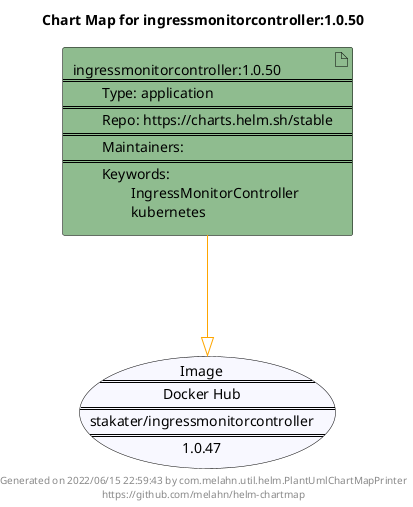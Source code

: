 @startuml
skinparam linetype ortho
skinparam backgroundColor white
skinparam usecaseBorderColor black
skinparam usecaseArrowColor LightSlateGray
skinparam artifactBorderColor black
skinparam artifactArrowColor LightSlateGray

title Chart Map for ingressmonitorcontroller:1.0.50

'There is one referenced Helm Chart
artifact "ingressmonitorcontroller:1.0.50\n====\n\tType: application\n====\n\tRepo: https://charts.helm.sh/stable\n====\n\tMaintainers: \n====\n\tKeywords: \n\t\tIngressMonitorController\n\t\tkubernetes" as ingressmonitorcontroller_1_0_50 #DarkSeaGreen

'There is one referenced Docker Image
usecase "Image\n====\nDocker Hub\n====\nstakater/ingressmonitorcontroller\n====\n1.0.47" as stakater_ingressmonitorcontroller_1_0_47 #GhostWhite

'Chart Dependencies
ingressmonitorcontroller_1_0_50--[#orange]-|>stakater_ingressmonitorcontroller_1_0_47

center footer Generated on 2022/06/15 22:59:43 by com.melahn.util.helm.PlantUmlChartMapPrinter\nhttps://github.com/melahn/helm-chartmap
@enduml
